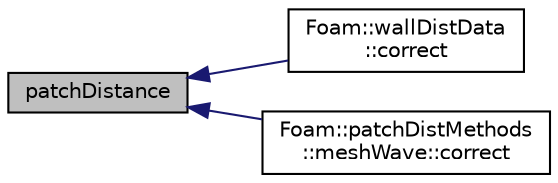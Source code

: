digraph "patchDistance"
{
  bgcolor="transparent";
  edge [fontname="Helvetica",fontsize="10",labelfontname="Helvetica",labelfontsize="10"];
  node [fontname="Helvetica",fontsize="10",shape=record];
  rankdir="LR";
  Node1 [label="patchDistance",height=0.2,width=0.4,color="black", fillcolor="grey75", style="filled", fontcolor="black"];
  Node1 -> Node2 [dir="back",color="midnightblue",fontsize="10",style="solid",fontname="Helvetica"];
  Node2 [label="Foam::wallDistData\l::correct",height=0.2,width=0.4,color="black",URL="$a02820.html#a3ae44b28050c3aa494c1d8e18cf618c1",tooltip="Correct for mesh geom/topo changes. "];
  Node1 -> Node3 [dir="back",color="midnightblue",fontsize="10",style="solid",fontname="Helvetica"];
  Node3 [label="Foam::patchDistMethods\l::meshWave::correct",height=0.2,width=0.4,color="black",URL="$a01469.html#a612bb420e07dbe61608dafebdebbaf8a",tooltip="Correct the given distance-to-patch and normal-to-patch fields. "];
}
